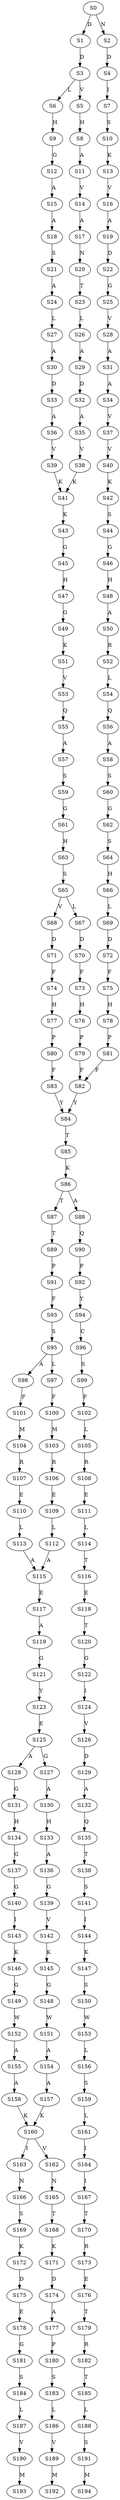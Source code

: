 strict digraph  {
	S0 -> S1 [ label = D ];
	S0 -> S2 [ label = N ];
	S1 -> S3 [ label = D ];
	S2 -> S4 [ label = D ];
	S3 -> S5 [ label = V ];
	S3 -> S6 [ label = L ];
	S4 -> S7 [ label = I ];
	S5 -> S8 [ label = H ];
	S6 -> S9 [ label = H ];
	S7 -> S10 [ label = S ];
	S8 -> S11 [ label = A ];
	S9 -> S12 [ label = G ];
	S10 -> S13 [ label = K ];
	S11 -> S14 [ label = V ];
	S12 -> S15 [ label = A ];
	S13 -> S16 [ label = V ];
	S14 -> S17 [ label = A ];
	S15 -> S18 [ label = A ];
	S16 -> S19 [ label = A ];
	S17 -> S20 [ label = N ];
	S18 -> S21 [ label = S ];
	S19 -> S22 [ label = D ];
	S20 -> S23 [ label = T ];
	S21 -> S24 [ label = A ];
	S22 -> S25 [ label = G ];
	S23 -> S26 [ label = L ];
	S24 -> S27 [ label = L ];
	S25 -> S28 [ label = V ];
	S26 -> S29 [ label = A ];
	S27 -> S30 [ label = A ];
	S28 -> S31 [ label = A ];
	S29 -> S32 [ label = D ];
	S30 -> S33 [ label = D ];
	S31 -> S34 [ label = A ];
	S32 -> S35 [ label = A ];
	S33 -> S36 [ label = A ];
	S34 -> S37 [ label = V ];
	S35 -> S38 [ label = V ];
	S36 -> S39 [ label = V ];
	S37 -> S40 [ label = V ];
	S38 -> S41 [ label = K ];
	S39 -> S41 [ label = K ];
	S40 -> S42 [ label = K ];
	S41 -> S43 [ label = K ];
	S42 -> S44 [ label = S ];
	S43 -> S45 [ label = G ];
	S44 -> S46 [ label = G ];
	S45 -> S47 [ label = H ];
	S46 -> S48 [ label = H ];
	S47 -> S49 [ label = G ];
	S48 -> S50 [ label = A ];
	S49 -> S51 [ label = K ];
	S50 -> S52 [ label = R ];
	S51 -> S53 [ label = V ];
	S52 -> S54 [ label = L ];
	S53 -> S55 [ label = Q ];
	S54 -> S56 [ label = Q ];
	S55 -> S57 [ label = A ];
	S56 -> S58 [ label = A ];
	S57 -> S59 [ label = S ];
	S58 -> S60 [ label = S ];
	S59 -> S61 [ label = G ];
	S60 -> S62 [ label = G ];
	S61 -> S63 [ label = H ];
	S62 -> S64 [ label = S ];
	S63 -> S65 [ label = S ];
	S64 -> S66 [ label = H ];
	S65 -> S67 [ label = L ];
	S65 -> S68 [ label = V ];
	S66 -> S69 [ label = L ];
	S67 -> S70 [ label = D ];
	S68 -> S71 [ label = D ];
	S69 -> S72 [ label = D ];
	S70 -> S73 [ label = F ];
	S71 -> S74 [ label = F ];
	S72 -> S75 [ label = F ];
	S73 -> S76 [ label = H ];
	S74 -> S77 [ label = H ];
	S75 -> S78 [ label = H ];
	S76 -> S79 [ label = P ];
	S77 -> S80 [ label = P ];
	S78 -> S81 [ label = P ];
	S79 -> S82 [ label = F ];
	S80 -> S83 [ label = F ];
	S81 -> S82 [ label = F ];
	S82 -> S84 [ label = Y ];
	S83 -> S84 [ label = Y ];
	S84 -> S85 [ label = T ];
	S85 -> S86 [ label = K ];
	S86 -> S87 [ label = T ];
	S86 -> S88 [ label = A ];
	S87 -> S89 [ label = T ];
	S88 -> S90 [ label = Q ];
	S89 -> S91 [ label = P ];
	S90 -> S92 [ label = P ];
	S91 -> S93 [ label = F ];
	S92 -> S94 [ label = Y ];
	S93 -> S95 [ label = S ];
	S94 -> S96 [ label = C ];
	S95 -> S97 [ label = L ];
	S95 -> S98 [ label = A ];
	S96 -> S99 [ label = S ];
	S97 -> S100 [ label = F ];
	S98 -> S101 [ label = F ];
	S99 -> S102 [ label = F ];
	S100 -> S103 [ label = M ];
	S101 -> S104 [ label = M ];
	S102 -> S105 [ label = L ];
	S103 -> S106 [ label = R ];
	S104 -> S107 [ label = R ];
	S105 -> S108 [ label = R ];
	S106 -> S109 [ label = E ];
	S107 -> S110 [ label = E ];
	S108 -> S111 [ label = E ];
	S109 -> S112 [ label = L ];
	S110 -> S113 [ label = L ];
	S111 -> S114 [ label = L ];
	S112 -> S115 [ label = A ];
	S113 -> S115 [ label = A ];
	S114 -> S116 [ label = T ];
	S115 -> S117 [ label = E ];
	S116 -> S118 [ label = E ];
	S117 -> S119 [ label = A ];
	S118 -> S120 [ label = T ];
	S119 -> S121 [ label = G ];
	S120 -> S122 [ label = G ];
	S121 -> S123 [ label = Y ];
	S122 -> S124 [ label = I ];
	S123 -> S125 [ label = E ];
	S124 -> S126 [ label = V ];
	S125 -> S127 [ label = G ];
	S125 -> S128 [ label = A ];
	S126 -> S129 [ label = D ];
	S127 -> S130 [ label = A ];
	S128 -> S131 [ label = G ];
	S129 -> S132 [ label = A ];
	S130 -> S133 [ label = H ];
	S131 -> S134 [ label = H ];
	S132 -> S135 [ label = Q ];
	S133 -> S136 [ label = A ];
	S134 -> S137 [ label = G ];
	S135 -> S138 [ label = T ];
	S136 -> S139 [ label = G ];
	S137 -> S140 [ label = G ];
	S138 -> S141 [ label = S ];
	S139 -> S142 [ label = V ];
	S140 -> S143 [ label = I ];
	S141 -> S144 [ label = I ];
	S142 -> S145 [ label = K ];
	S143 -> S146 [ label = K ];
	S144 -> S147 [ label = K ];
	S145 -> S148 [ label = G ];
	S146 -> S149 [ label = G ];
	S147 -> S150 [ label = S ];
	S148 -> S151 [ label = W ];
	S149 -> S152 [ label = W ];
	S150 -> S153 [ label = W ];
	S151 -> S154 [ label = A ];
	S152 -> S155 [ label = A ];
	S153 -> S156 [ label = L ];
	S154 -> S157 [ label = A ];
	S155 -> S158 [ label = A ];
	S156 -> S159 [ label = S ];
	S157 -> S160 [ label = K ];
	S158 -> S160 [ label = K ];
	S159 -> S161 [ label = L ];
	S160 -> S162 [ label = V ];
	S160 -> S163 [ label = I ];
	S161 -> S164 [ label = I ];
	S162 -> S165 [ label = N ];
	S163 -> S166 [ label = N ];
	S164 -> S167 [ label = I ];
	S165 -> S168 [ label = T ];
	S166 -> S169 [ label = S ];
	S167 -> S170 [ label = T ];
	S168 -> S171 [ label = K ];
	S169 -> S172 [ label = K ];
	S170 -> S173 [ label = R ];
	S171 -> S174 [ label = D ];
	S172 -> S175 [ label = D ];
	S173 -> S176 [ label = E ];
	S174 -> S177 [ label = A ];
	S175 -> S178 [ label = E ];
	S176 -> S179 [ label = T ];
	S177 -> S180 [ label = P ];
	S178 -> S181 [ label = G ];
	S179 -> S182 [ label = R ];
	S180 -> S183 [ label = S ];
	S181 -> S184 [ label = S ];
	S182 -> S185 [ label = T ];
	S183 -> S186 [ label = L ];
	S184 -> S187 [ label = L ];
	S185 -> S188 [ label = L ];
	S186 -> S189 [ label = V ];
	S187 -> S190 [ label = V ];
	S188 -> S191 [ label = S ];
	S189 -> S192 [ label = M ];
	S190 -> S193 [ label = M ];
	S191 -> S194 [ label = M ];
}
